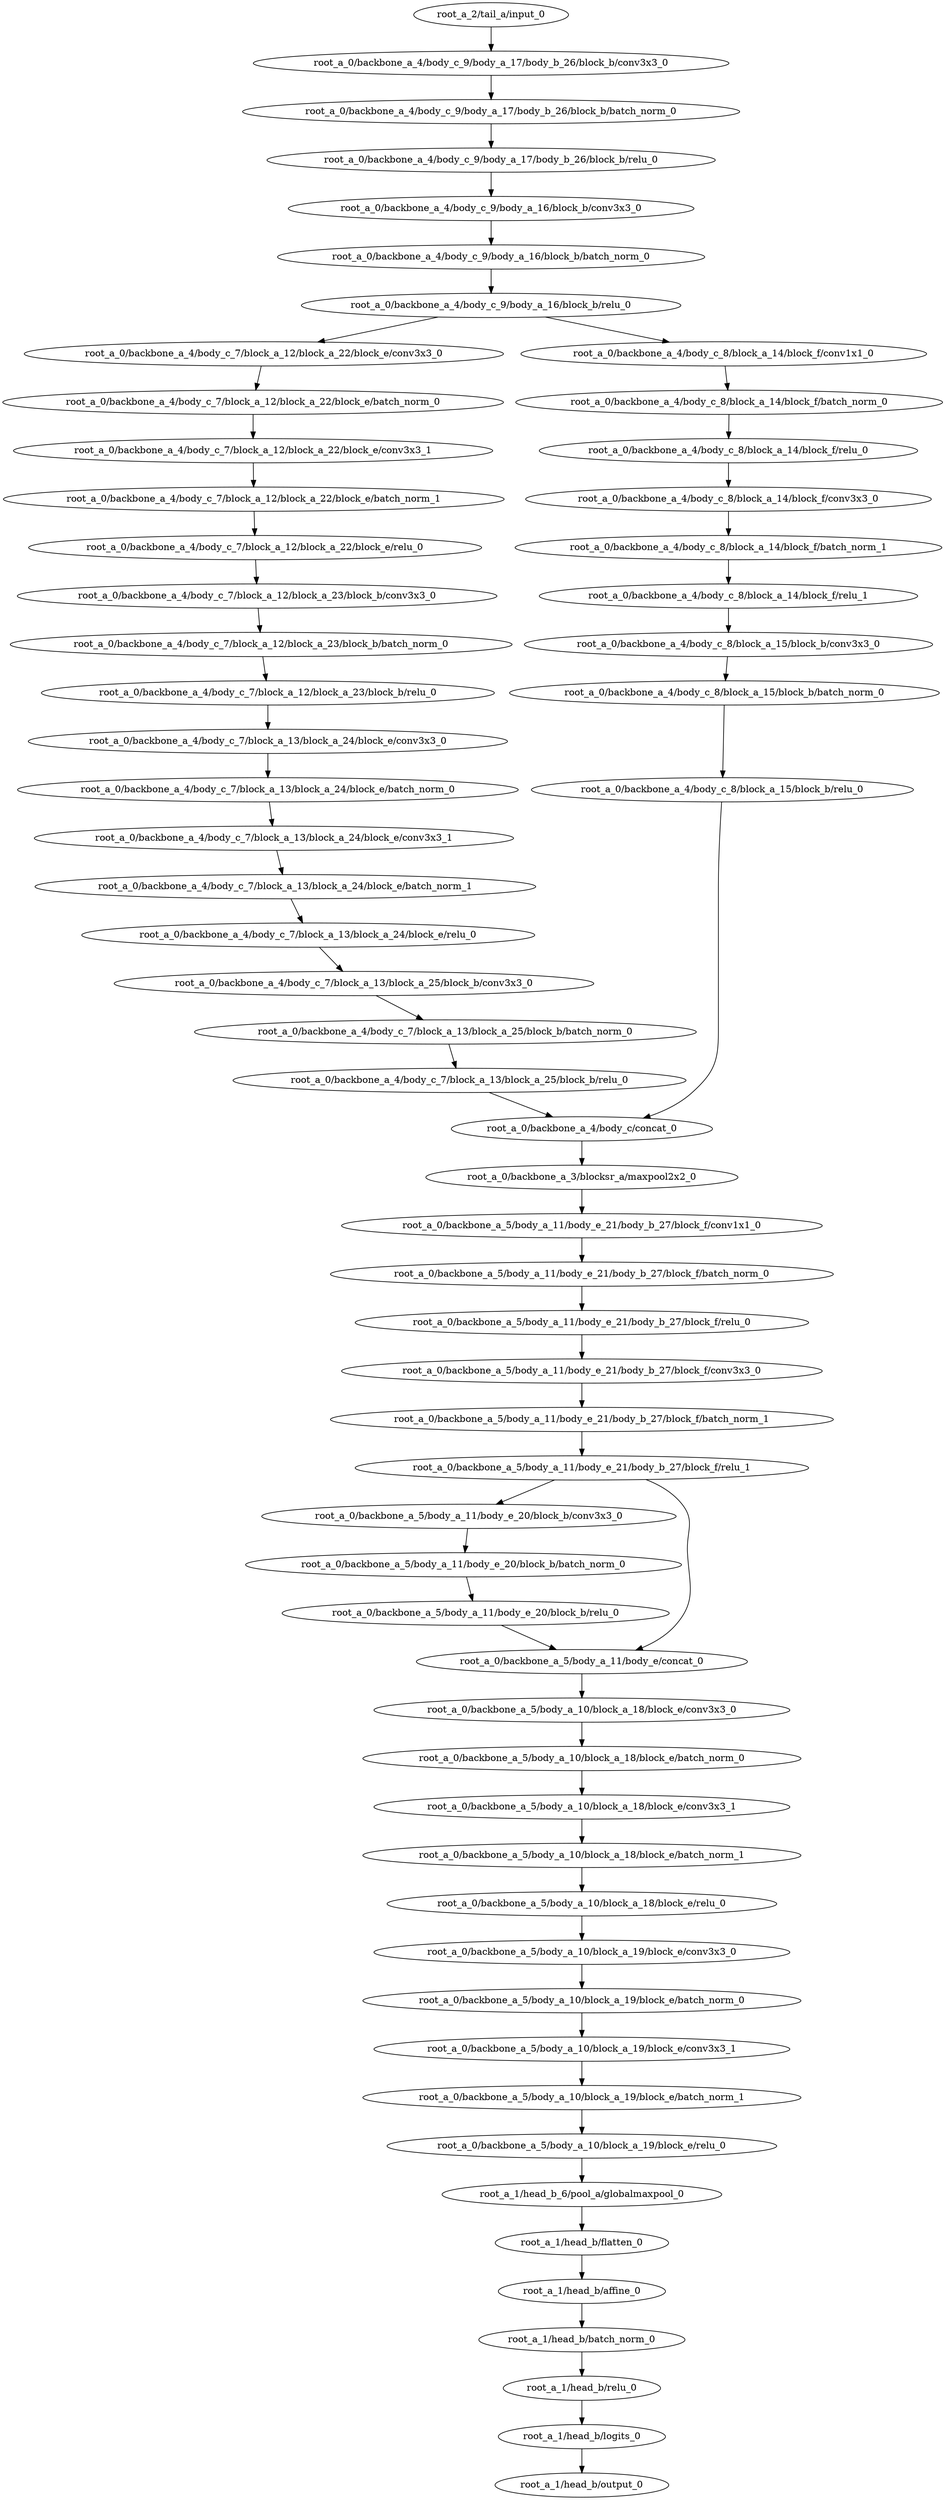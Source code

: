 digraph root_a {
	"root_a_2/tail_a/input_0"
	"root_a_0/backbone_a_4/body_c_9/body_a_17/body_b_26/block_b/conv3x3_0"
	"root_a_0/backbone_a_4/body_c_9/body_a_17/body_b_26/block_b/batch_norm_0"
	"root_a_0/backbone_a_4/body_c_9/body_a_17/body_b_26/block_b/relu_0"
	"root_a_0/backbone_a_4/body_c_9/body_a_16/block_b/conv3x3_0"
	"root_a_0/backbone_a_4/body_c_9/body_a_16/block_b/batch_norm_0"
	"root_a_0/backbone_a_4/body_c_9/body_a_16/block_b/relu_0"
	"root_a_0/backbone_a_4/body_c_7/block_a_12/block_a_22/block_e/conv3x3_0"
	"root_a_0/backbone_a_4/body_c_7/block_a_12/block_a_22/block_e/batch_norm_0"
	"root_a_0/backbone_a_4/body_c_7/block_a_12/block_a_22/block_e/conv3x3_1"
	"root_a_0/backbone_a_4/body_c_7/block_a_12/block_a_22/block_e/batch_norm_1"
	"root_a_0/backbone_a_4/body_c_7/block_a_12/block_a_22/block_e/relu_0"
	"root_a_0/backbone_a_4/body_c_7/block_a_12/block_a_23/block_b/conv3x3_0"
	"root_a_0/backbone_a_4/body_c_7/block_a_12/block_a_23/block_b/batch_norm_0"
	"root_a_0/backbone_a_4/body_c_7/block_a_12/block_a_23/block_b/relu_0"
	"root_a_0/backbone_a_4/body_c_7/block_a_13/block_a_24/block_e/conv3x3_0"
	"root_a_0/backbone_a_4/body_c_7/block_a_13/block_a_24/block_e/batch_norm_0"
	"root_a_0/backbone_a_4/body_c_7/block_a_13/block_a_24/block_e/conv3x3_1"
	"root_a_0/backbone_a_4/body_c_7/block_a_13/block_a_24/block_e/batch_norm_1"
	"root_a_0/backbone_a_4/body_c_7/block_a_13/block_a_24/block_e/relu_0"
	"root_a_0/backbone_a_4/body_c_7/block_a_13/block_a_25/block_b/conv3x3_0"
	"root_a_0/backbone_a_4/body_c_7/block_a_13/block_a_25/block_b/batch_norm_0"
	"root_a_0/backbone_a_4/body_c_7/block_a_13/block_a_25/block_b/relu_0"
	"root_a_0/backbone_a_4/body_c_8/block_a_14/block_f/conv1x1_0"
	"root_a_0/backbone_a_4/body_c_8/block_a_14/block_f/batch_norm_0"
	"root_a_0/backbone_a_4/body_c_8/block_a_14/block_f/relu_0"
	"root_a_0/backbone_a_4/body_c_8/block_a_14/block_f/conv3x3_0"
	"root_a_0/backbone_a_4/body_c_8/block_a_14/block_f/batch_norm_1"
	"root_a_0/backbone_a_4/body_c_8/block_a_14/block_f/relu_1"
	"root_a_0/backbone_a_4/body_c_8/block_a_15/block_b/conv3x3_0"
	"root_a_0/backbone_a_4/body_c_8/block_a_15/block_b/batch_norm_0"
	"root_a_0/backbone_a_4/body_c_8/block_a_15/block_b/relu_0"
	"root_a_0/backbone_a_4/body_c/concat_0"
	"root_a_0/backbone_a_3/blocksr_a/maxpool2x2_0"
	"root_a_0/backbone_a_5/body_a_11/body_e_21/body_b_27/block_f/conv1x1_0"
	"root_a_0/backbone_a_5/body_a_11/body_e_21/body_b_27/block_f/batch_norm_0"
	"root_a_0/backbone_a_5/body_a_11/body_e_21/body_b_27/block_f/relu_0"
	"root_a_0/backbone_a_5/body_a_11/body_e_21/body_b_27/block_f/conv3x3_0"
	"root_a_0/backbone_a_5/body_a_11/body_e_21/body_b_27/block_f/batch_norm_1"
	"root_a_0/backbone_a_5/body_a_11/body_e_21/body_b_27/block_f/relu_1"
	"root_a_0/backbone_a_5/body_a_11/body_e_20/block_b/conv3x3_0"
	"root_a_0/backbone_a_5/body_a_11/body_e_20/block_b/batch_norm_0"
	"root_a_0/backbone_a_5/body_a_11/body_e_20/block_b/relu_0"
	"root_a_0/backbone_a_5/body_a_11/body_e/concat_0"
	"root_a_0/backbone_a_5/body_a_10/block_a_18/block_e/conv3x3_0"
	"root_a_0/backbone_a_5/body_a_10/block_a_18/block_e/batch_norm_0"
	"root_a_0/backbone_a_5/body_a_10/block_a_18/block_e/conv3x3_1"
	"root_a_0/backbone_a_5/body_a_10/block_a_18/block_e/batch_norm_1"
	"root_a_0/backbone_a_5/body_a_10/block_a_18/block_e/relu_0"
	"root_a_0/backbone_a_5/body_a_10/block_a_19/block_e/conv3x3_0"
	"root_a_0/backbone_a_5/body_a_10/block_a_19/block_e/batch_norm_0"
	"root_a_0/backbone_a_5/body_a_10/block_a_19/block_e/conv3x3_1"
	"root_a_0/backbone_a_5/body_a_10/block_a_19/block_e/batch_norm_1"
	"root_a_0/backbone_a_5/body_a_10/block_a_19/block_e/relu_0"
	"root_a_1/head_b_6/pool_a/globalmaxpool_0"
	"root_a_1/head_b/flatten_0"
	"root_a_1/head_b/affine_0"
	"root_a_1/head_b/batch_norm_0"
	"root_a_1/head_b/relu_0"
	"root_a_1/head_b/logits_0"
	"root_a_1/head_b/output_0"

	"root_a_2/tail_a/input_0" -> "root_a_0/backbone_a_4/body_c_9/body_a_17/body_b_26/block_b/conv3x3_0"
	"root_a_0/backbone_a_4/body_c_9/body_a_17/body_b_26/block_b/conv3x3_0" -> "root_a_0/backbone_a_4/body_c_9/body_a_17/body_b_26/block_b/batch_norm_0"
	"root_a_0/backbone_a_4/body_c_9/body_a_17/body_b_26/block_b/batch_norm_0" -> "root_a_0/backbone_a_4/body_c_9/body_a_17/body_b_26/block_b/relu_0"
	"root_a_0/backbone_a_4/body_c_9/body_a_17/body_b_26/block_b/relu_0" -> "root_a_0/backbone_a_4/body_c_9/body_a_16/block_b/conv3x3_0"
	"root_a_0/backbone_a_4/body_c_9/body_a_16/block_b/conv3x3_0" -> "root_a_0/backbone_a_4/body_c_9/body_a_16/block_b/batch_norm_0"
	"root_a_0/backbone_a_4/body_c_9/body_a_16/block_b/batch_norm_0" -> "root_a_0/backbone_a_4/body_c_9/body_a_16/block_b/relu_0"
	"root_a_0/backbone_a_4/body_c_9/body_a_16/block_b/relu_0" -> "root_a_0/backbone_a_4/body_c_7/block_a_12/block_a_22/block_e/conv3x3_0"
	"root_a_0/backbone_a_4/body_c_7/block_a_12/block_a_22/block_e/conv3x3_0" -> "root_a_0/backbone_a_4/body_c_7/block_a_12/block_a_22/block_e/batch_norm_0"
	"root_a_0/backbone_a_4/body_c_7/block_a_12/block_a_22/block_e/batch_norm_0" -> "root_a_0/backbone_a_4/body_c_7/block_a_12/block_a_22/block_e/conv3x3_1"
	"root_a_0/backbone_a_4/body_c_7/block_a_12/block_a_22/block_e/conv3x3_1" -> "root_a_0/backbone_a_4/body_c_7/block_a_12/block_a_22/block_e/batch_norm_1"
	"root_a_0/backbone_a_4/body_c_7/block_a_12/block_a_22/block_e/batch_norm_1" -> "root_a_0/backbone_a_4/body_c_7/block_a_12/block_a_22/block_e/relu_0"
	"root_a_0/backbone_a_4/body_c_7/block_a_12/block_a_22/block_e/relu_0" -> "root_a_0/backbone_a_4/body_c_7/block_a_12/block_a_23/block_b/conv3x3_0"
	"root_a_0/backbone_a_4/body_c_7/block_a_12/block_a_23/block_b/conv3x3_0" -> "root_a_0/backbone_a_4/body_c_7/block_a_12/block_a_23/block_b/batch_norm_0"
	"root_a_0/backbone_a_4/body_c_7/block_a_12/block_a_23/block_b/batch_norm_0" -> "root_a_0/backbone_a_4/body_c_7/block_a_12/block_a_23/block_b/relu_0"
	"root_a_0/backbone_a_4/body_c_7/block_a_12/block_a_23/block_b/relu_0" -> "root_a_0/backbone_a_4/body_c_7/block_a_13/block_a_24/block_e/conv3x3_0"
	"root_a_0/backbone_a_4/body_c_7/block_a_13/block_a_24/block_e/conv3x3_0" -> "root_a_0/backbone_a_4/body_c_7/block_a_13/block_a_24/block_e/batch_norm_0"
	"root_a_0/backbone_a_4/body_c_7/block_a_13/block_a_24/block_e/batch_norm_0" -> "root_a_0/backbone_a_4/body_c_7/block_a_13/block_a_24/block_e/conv3x3_1"
	"root_a_0/backbone_a_4/body_c_7/block_a_13/block_a_24/block_e/conv3x3_1" -> "root_a_0/backbone_a_4/body_c_7/block_a_13/block_a_24/block_e/batch_norm_1"
	"root_a_0/backbone_a_4/body_c_7/block_a_13/block_a_24/block_e/batch_norm_1" -> "root_a_0/backbone_a_4/body_c_7/block_a_13/block_a_24/block_e/relu_0"
	"root_a_0/backbone_a_4/body_c_7/block_a_13/block_a_24/block_e/relu_0" -> "root_a_0/backbone_a_4/body_c_7/block_a_13/block_a_25/block_b/conv3x3_0"
	"root_a_0/backbone_a_4/body_c_7/block_a_13/block_a_25/block_b/conv3x3_0" -> "root_a_0/backbone_a_4/body_c_7/block_a_13/block_a_25/block_b/batch_norm_0"
	"root_a_0/backbone_a_4/body_c_7/block_a_13/block_a_25/block_b/batch_norm_0" -> "root_a_0/backbone_a_4/body_c_7/block_a_13/block_a_25/block_b/relu_0"
	"root_a_0/backbone_a_4/body_c_9/body_a_16/block_b/relu_0" -> "root_a_0/backbone_a_4/body_c_8/block_a_14/block_f/conv1x1_0"
	"root_a_0/backbone_a_4/body_c_8/block_a_14/block_f/conv1x1_0" -> "root_a_0/backbone_a_4/body_c_8/block_a_14/block_f/batch_norm_0"
	"root_a_0/backbone_a_4/body_c_8/block_a_14/block_f/batch_norm_0" -> "root_a_0/backbone_a_4/body_c_8/block_a_14/block_f/relu_0"
	"root_a_0/backbone_a_4/body_c_8/block_a_14/block_f/relu_0" -> "root_a_0/backbone_a_4/body_c_8/block_a_14/block_f/conv3x3_0"
	"root_a_0/backbone_a_4/body_c_8/block_a_14/block_f/conv3x3_0" -> "root_a_0/backbone_a_4/body_c_8/block_a_14/block_f/batch_norm_1"
	"root_a_0/backbone_a_4/body_c_8/block_a_14/block_f/batch_norm_1" -> "root_a_0/backbone_a_4/body_c_8/block_a_14/block_f/relu_1"
	"root_a_0/backbone_a_4/body_c_8/block_a_14/block_f/relu_1" -> "root_a_0/backbone_a_4/body_c_8/block_a_15/block_b/conv3x3_0"
	"root_a_0/backbone_a_4/body_c_8/block_a_15/block_b/conv3x3_0" -> "root_a_0/backbone_a_4/body_c_8/block_a_15/block_b/batch_norm_0"
	"root_a_0/backbone_a_4/body_c_8/block_a_15/block_b/batch_norm_0" -> "root_a_0/backbone_a_4/body_c_8/block_a_15/block_b/relu_0"
	"root_a_0/backbone_a_4/body_c_7/block_a_13/block_a_25/block_b/relu_0" -> "root_a_0/backbone_a_4/body_c/concat_0"
	"root_a_0/backbone_a_4/body_c_8/block_a_15/block_b/relu_0" -> "root_a_0/backbone_a_4/body_c/concat_0"
	"root_a_0/backbone_a_4/body_c/concat_0" -> "root_a_0/backbone_a_3/blocksr_a/maxpool2x2_0"
	"root_a_0/backbone_a_3/blocksr_a/maxpool2x2_0" -> "root_a_0/backbone_a_5/body_a_11/body_e_21/body_b_27/block_f/conv1x1_0"
	"root_a_0/backbone_a_5/body_a_11/body_e_21/body_b_27/block_f/conv1x1_0" -> "root_a_0/backbone_a_5/body_a_11/body_e_21/body_b_27/block_f/batch_norm_0"
	"root_a_0/backbone_a_5/body_a_11/body_e_21/body_b_27/block_f/batch_norm_0" -> "root_a_0/backbone_a_5/body_a_11/body_e_21/body_b_27/block_f/relu_0"
	"root_a_0/backbone_a_5/body_a_11/body_e_21/body_b_27/block_f/relu_0" -> "root_a_0/backbone_a_5/body_a_11/body_e_21/body_b_27/block_f/conv3x3_0"
	"root_a_0/backbone_a_5/body_a_11/body_e_21/body_b_27/block_f/conv3x3_0" -> "root_a_0/backbone_a_5/body_a_11/body_e_21/body_b_27/block_f/batch_norm_1"
	"root_a_0/backbone_a_5/body_a_11/body_e_21/body_b_27/block_f/batch_norm_1" -> "root_a_0/backbone_a_5/body_a_11/body_e_21/body_b_27/block_f/relu_1"
	"root_a_0/backbone_a_5/body_a_11/body_e_21/body_b_27/block_f/relu_1" -> "root_a_0/backbone_a_5/body_a_11/body_e_20/block_b/conv3x3_0"
	"root_a_0/backbone_a_5/body_a_11/body_e_20/block_b/conv3x3_0" -> "root_a_0/backbone_a_5/body_a_11/body_e_20/block_b/batch_norm_0"
	"root_a_0/backbone_a_5/body_a_11/body_e_20/block_b/batch_norm_0" -> "root_a_0/backbone_a_5/body_a_11/body_e_20/block_b/relu_0"
	"root_a_0/backbone_a_5/body_a_11/body_e_20/block_b/relu_0" -> "root_a_0/backbone_a_5/body_a_11/body_e/concat_0"
	"root_a_0/backbone_a_5/body_a_11/body_e_21/body_b_27/block_f/relu_1" -> "root_a_0/backbone_a_5/body_a_11/body_e/concat_0"
	"root_a_0/backbone_a_5/body_a_11/body_e/concat_0" -> "root_a_0/backbone_a_5/body_a_10/block_a_18/block_e/conv3x3_0"
	"root_a_0/backbone_a_5/body_a_10/block_a_18/block_e/conv3x3_0" -> "root_a_0/backbone_a_5/body_a_10/block_a_18/block_e/batch_norm_0"
	"root_a_0/backbone_a_5/body_a_10/block_a_18/block_e/batch_norm_0" -> "root_a_0/backbone_a_5/body_a_10/block_a_18/block_e/conv3x3_1"
	"root_a_0/backbone_a_5/body_a_10/block_a_18/block_e/conv3x3_1" -> "root_a_0/backbone_a_5/body_a_10/block_a_18/block_e/batch_norm_1"
	"root_a_0/backbone_a_5/body_a_10/block_a_18/block_e/batch_norm_1" -> "root_a_0/backbone_a_5/body_a_10/block_a_18/block_e/relu_0"
	"root_a_0/backbone_a_5/body_a_10/block_a_18/block_e/relu_0" -> "root_a_0/backbone_a_5/body_a_10/block_a_19/block_e/conv3x3_0"
	"root_a_0/backbone_a_5/body_a_10/block_a_19/block_e/conv3x3_0" -> "root_a_0/backbone_a_5/body_a_10/block_a_19/block_e/batch_norm_0"
	"root_a_0/backbone_a_5/body_a_10/block_a_19/block_e/batch_norm_0" -> "root_a_0/backbone_a_5/body_a_10/block_a_19/block_e/conv3x3_1"
	"root_a_0/backbone_a_5/body_a_10/block_a_19/block_e/conv3x3_1" -> "root_a_0/backbone_a_5/body_a_10/block_a_19/block_e/batch_norm_1"
	"root_a_0/backbone_a_5/body_a_10/block_a_19/block_e/batch_norm_1" -> "root_a_0/backbone_a_5/body_a_10/block_a_19/block_e/relu_0"
	"root_a_0/backbone_a_5/body_a_10/block_a_19/block_e/relu_0" -> "root_a_1/head_b_6/pool_a/globalmaxpool_0"
	"root_a_1/head_b_6/pool_a/globalmaxpool_0" -> "root_a_1/head_b/flatten_0"
	"root_a_1/head_b/flatten_0" -> "root_a_1/head_b/affine_0"
	"root_a_1/head_b/affine_0" -> "root_a_1/head_b/batch_norm_0"
	"root_a_1/head_b/batch_norm_0" -> "root_a_1/head_b/relu_0"
	"root_a_1/head_b/relu_0" -> "root_a_1/head_b/logits_0"
	"root_a_1/head_b/logits_0" -> "root_a_1/head_b/output_0"

}